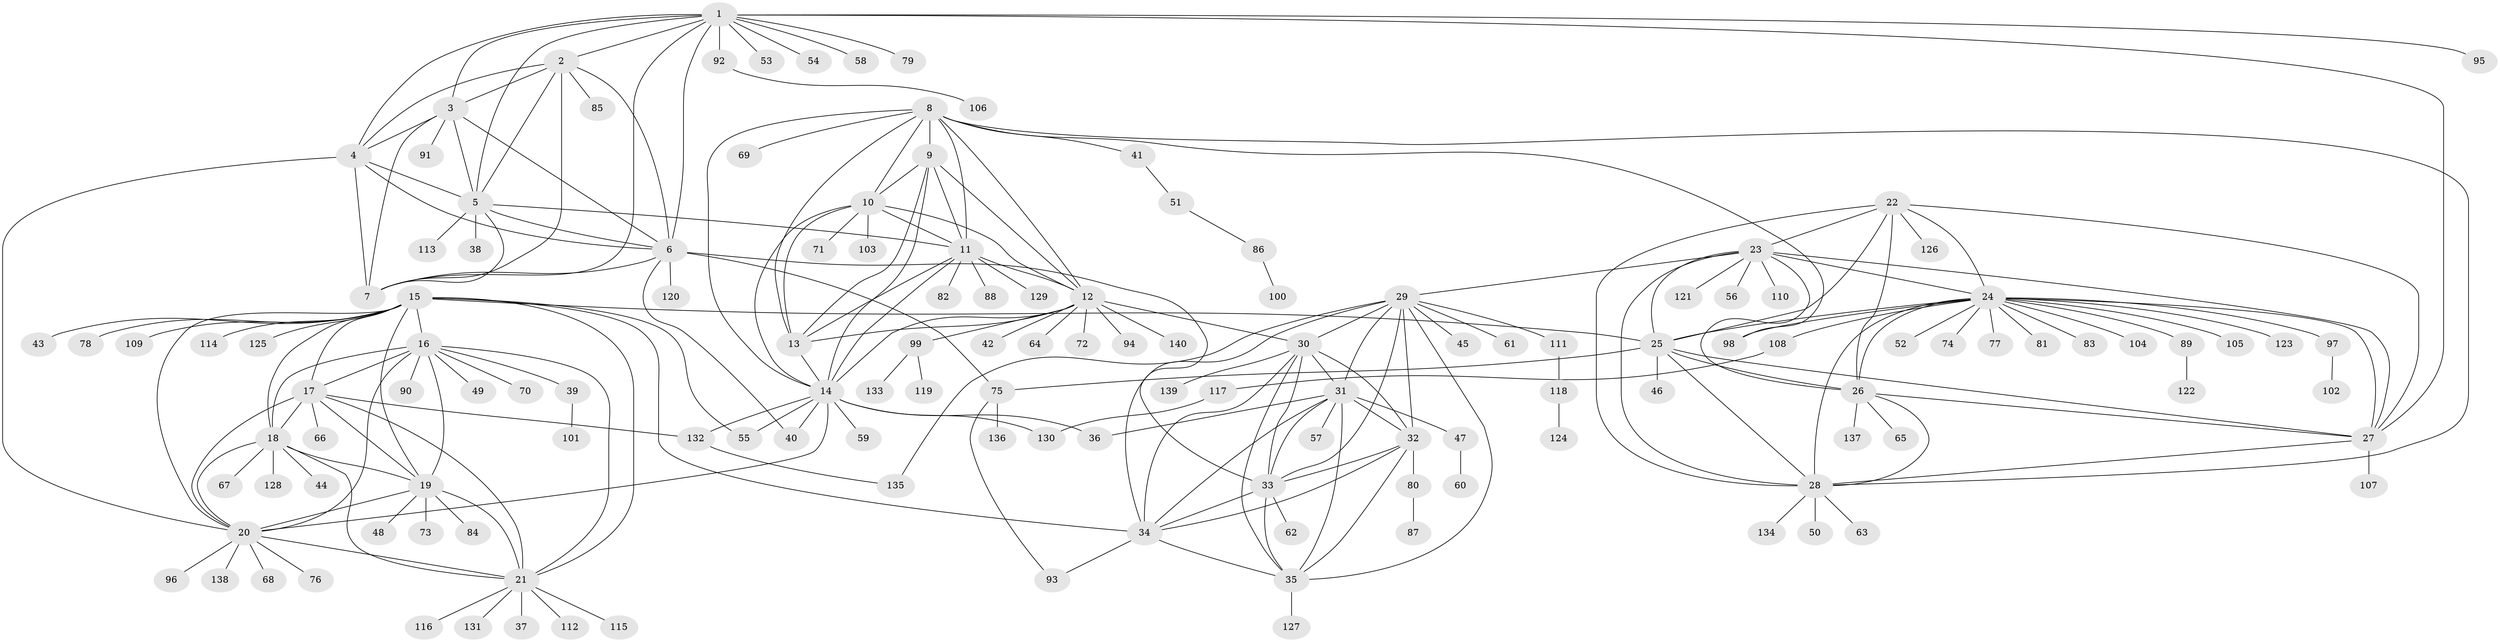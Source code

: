 // coarse degree distribution, {14: 0.008695652173913044, 4: 0.05217391304347826, 5: 0.017391304347826087, 9: 0.02608695652173913, 12: 0.008695652173913044, 18: 0.008695652173913044, 15: 0.017391304347826087, 8: 0.02608695652173913, 11: 0.008695652173913044, 7: 0.008695652173913044, 10: 0.008695652173913044, 6: 0.008695652173913044, 2: 0.11304347826086956, 1: 0.6782608695652174, 3: 0.008695652173913044}
// Generated by graph-tools (version 1.1) at 2025/24/03/03/25 07:24:11]
// undirected, 140 vertices, 229 edges
graph export_dot {
graph [start="1"]
  node [color=gray90,style=filled];
  1;
  2;
  3;
  4;
  5;
  6;
  7;
  8;
  9;
  10;
  11;
  12;
  13;
  14;
  15;
  16;
  17;
  18;
  19;
  20;
  21;
  22;
  23;
  24;
  25;
  26;
  27;
  28;
  29;
  30;
  31;
  32;
  33;
  34;
  35;
  36;
  37;
  38;
  39;
  40;
  41;
  42;
  43;
  44;
  45;
  46;
  47;
  48;
  49;
  50;
  51;
  52;
  53;
  54;
  55;
  56;
  57;
  58;
  59;
  60;
  61;
  62;
  63;
  64;
  65;
  66;
  67;
  68;
  69;
  70;
  71;
  72;
  73;
  74;
  75;
  76;
  77;
  78;
  79;
  80;
  81;
  82;
  83;
  84;
  85;
  86;
  87;
  88;
  89;
  90;
  91;
  92;
  93;
  94;
  95;
  96;
  97;
  98;
  99;
  100;
  101;
  102;
  103;
  104;
  105;
  106;
  107;
  108;
  109;
  110;
  111;
  112;
  113;
  114;
  115;
  116;
  117;
  118;
  119;
  120;
  121;
  122;
  123;
  124;
  125;
  126;
  127;
  128;
  129;
  130;
  131;
  132;
  133;
  134;
  135;
  136;
  137;
  138;
  139;
  140;
  1 -- 2;
  1 -- 3;
  1 -- 4;
  1 -- 5;
  1 -- 6;
  1 -- 7;
  1 -- 27;
  1 -- 53;
  1 -- 54;
  1 -- 58;
  1 -- 79;
  1 -- 92;
  1 -- 95;
  2 -- 3;
  2 -- 4;
  2 -- 5;
  2 -- 6;
  2 -- 7;
  2 -- 85;
  3 -- 4;
  3 -- 5;
  3 -- 6;
  3 -- 7;
  3 -- 91;
  4 -- 5;
  4 -- 6;
  4 -- 7;
  4 -- 20;
  5 -- 6;
  5 -- 7;
  5 -- 11;
  5 -- 38;
  5 -- 113;
  6 -- 7;
  6 -- 33;
  6 -- 40;
  6 -- 75;
  6 -- 120;
  8 -- 9;
  8 -- 10;
  8 -- 11;
  8 -- 12;
  8 -- 13;
  8 -- 14;
  8 -- 28;
  8 -- 41;
  8 -- 69;
  8 -- 98;
  9 -- 10;
  9 -- 11;
  9 -- 12;
  9 -- 13;
  9 -- 14;
  10 -- 11;
  10 -- 12;
  10 -- 13;
  10 -- 14;
  10 -- 71;
  10 -- 103;
  11 -- 12;
  11 -- 13;
  11 -- 14;
  11 -- 82;
  11 -- 88;
  11 -- 129;
  12 -- 13;
  12 -- 14;
  12 -- 30;
  12 -- 42;
  12 -- 64;
  12 -- 72;
  12 -- 94;
  12 -- 99;
  12 -- 140;
  13 -- 14;
  14 -- 20;
  14 -- 36;
  14 -- 40;
  14 -- 55;
  14 -- 59;
  14 -- 130;
  14 -- 132;
  15 -- 16;
  15 -- 17;
  15 -- 18;
  15 -- 19;
  15 -- 20;
  15 -- 21;
  15 -- 25;
  15 -- 34;
  15 -- 43;
  15 -- 55;
  15 -- 78;
  15 -- 109;
  15 -- 114;
  15 -- 125;
  16 -- 17;
  16 -- 18;
  16 -- 19;
  16 -- 20;
  16 -- 21;
  16 -- 39;
  16 -- 49;
  16 -- 70;
  16 -- 90;
  17 -- 18;
  17 -- 19;
  17 -- 20;
  17 -- 21;
  17 -- 66;
  17 -- 132;
  18 -- 19;
  18 -- 20;
  18 -- 21;
  18 -- 44;
  18 -- 67;
  18 -- 128;
  19 -- 20;
  19 -- 21;
  19 -- 48;
  19 -- 73;
  19 -- 84;
  20 -- 21;
  20 -- 68;
  20 -- 76;
  20 -- 96;
  20 -- 138;
  21 -- 37;
  21 -- 112;
  21 -- 115;
  21 -- 116;
  21 -- 131;
  22 -- 23;
  22 -- 24;
  22 -- 25;
  22 -- 26;
  22 -- 27;
  22 -- 28;
  22 -- 126;
  23 -- 24;
  23 -- 25;
  23 -- 26;
  23 -- 27;
  23 -- 28;
  23 -- 29;
  23 -- 56;
  23 -- 110;
  23 -- 121;
  24 -- 25;
  24 -- 26;
  24 -- 27;
  24 -- 28;
  24 -- 52;
  24 -- 74;
  24 -- 77;
  24 -- 81;
  24 -- 83;
  24 -- 89;
  24 -- 97;
  24 -- 98;
  24 -- 104;
  24 -- 105;
  24 -- 108;
  24 -- 123;
  25 -- 26;
  25 -- 27;
  25 -- 28;
  25 -- 46;
  25 -- 75;
  26 -- 27;
  26 -- 28;
  26 -- 65;
  26 -- 137;
  27 -- 28;
  27 -- 107;
  28 -- 50;
  28 -- 63;
  28 -- 134;
  29 -- 30;
  29 -- 31;
  29 -- 32;
  29 -- 33;
  29 -- 34;
  29 -- 35;
  29 -- 45;
  29 -- 61;
  29 -- 111;
  29 -- 135;
  30 -- 31;
  30 -- 32;
  30 -- 33;
  30 -- 34;
  30 -- 35;
  30 -- 139;
  31 -- 32;
  31 -- 33;
  31 -- 34;
  31 -- 35;
  31 -- 36;
  31 -- 47;
  31 -- 57;
  32 -- 33;
  32 -- 34;
  32 -- 35;
  32 -- 80;
  33 -- 34;
  33 -- 35;
  33 -- 62;
  34 -- 35;
  34 -- 93;
  35 -- 127;
  39 -- 101;
  41 -- 51;
  47 -- 60;
  51 -- 86;
  75 -- 93;
  75 -- 136;
  80 -- 87;
  86 -- 100;
  89 -- 122;
  92 -- 106;
  97 -- 102;
  99 -- 119;
  99 -- 133;
  108 -- 117;
  111 -- 118;
  117 -- 130;
  118 -- 124;
  132 -- 135;
}
